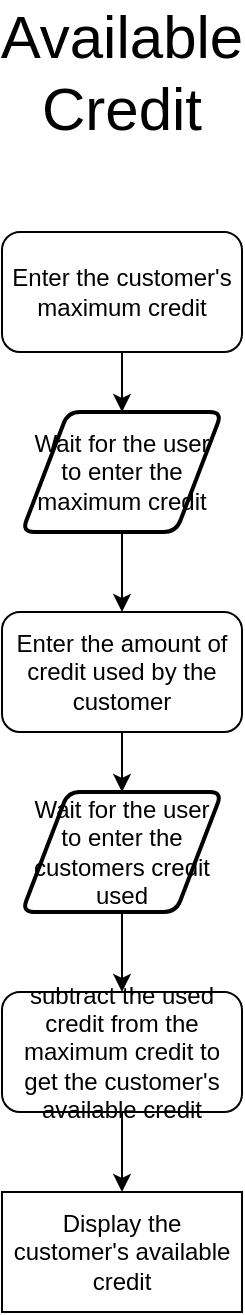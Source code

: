 <mxfile version="14.9.1" type="github"><diagram id="9KdwrYrN88kYXod1a3Lb" name="Page-1"><mxGraphModel dx="780" dy="1112" grid="1" gridSize="10" guides="1" tooltips="1" connect="1" arrows="1" fold="1" page="1" pageScale="1" pageWidth="850" pageHeight="1100" math="0" shadow="0"><root><mxCell id="0"/><mxCell id="1" parent="0"/><mxCell id="BrJYfzBpSnG8BkxQTfL8-5" style="edgeStyle=orthogonalEdgeStyle;rounded=0;orthogonalLoop=1;jettySize=auto;html=1;exitX=0.5;exitY=1;exitDx=0;exitDy=0;" edge="1" parent="1" source="BrJYfzBpSnG8BkxQTfL8-1" target="BrJYfzBpSnG8BkxQTfL8-3"><mxGeometry relative="1" as="geometry"/></mxCell><mxCell id="BrJYfzBpSnG8BkxQTfL8-1" value="Enter the customer's maximum credit" style="rounded=1;whiteSpace=wrap;html=1;" vertex="1" parent="1"><mxGeometry x="310" y="140" width="120" height="60" as="geometry"/></mxCell><mxCell id="BrJYfzBpSnG8BkxQTfL8-7" style="edgeStyle=orthogonalEdgeStyle;rounded=0;orthogonalLoop=1;jettySize=auto;html=1;exitX=0.5;exitY=1;exitDx=0;exitDy=0;entryX=0.5;entryY=0;entryDx=0;entryDy=0;" edge="1" parent="1" source="BrJYfzBpSnG8BkxQTfL8-3" target="BrJYfzBpSnG8BkxQTfL8-6"><mxGeometry relative="1" as="geometry"/></mxCell><mxCell id="BrJYfzBpSnG8BkxQTfL8-3" value="Wait for the user to enter the maximum credit&lt;br&gt;" style="shape=parallelogram;html=1;strokeWidth=2;perimeter=parallelogramPerimeter;whiteSpace=wrap;rounded=1;arcSize=12;size=0.23;" vertex="1" parent="1"><mxGeometry x="320" y="230" width="100" height="60" as="geometry"/></mxCell><mxCell id="BrJYfzBpSnG8BkxQTfL8-9" style="edgeStyle=orthogonalEdgeStyle;rounded=0;orthogonalLoop=1;jettySize=auto;html=1;exitX=0.5;exitY=1;exitDx=0;exitDy=0;" edge="1" parent="1" source="BrJYfzBpSnG8BkxQTfL8-6" target="BrJYfzBpSnG8BkxQTfL8-8"><mxGeometry relative="1" as="geometry"/></mxCell><mxCell id="BrJYfzBpSnG8BkxQTfL8-6" value="Enter the amount of credit used by the customer" style="rounded=1;whiteSpace=wrap;html=1;" vertex="1" parent="1"><mxGeometry x="310" y="330" width="120" height="60" as="geometry"/></mxCell><mxCell id="BrJYfzBpSnG8BkxQTfL8-11" style="edgeStyle=orthogonalEdgeStyle;rounded=0;orthogonalLoop=1;jettySize=auto;html=1;exitX=0.5;exitY=1;exitDx=0;exitDy=0;entryX=0.5;entryY=0;entryDx=0;entryDy=0;" edge="1" parent="1" source="BrJYfzBpSnG8BkxQTfL8-8" target="BrJYfzBpSnG8BkxQTfL8-10"><mxGeometry relative="1" as="geometry"/></mxCell><mxCell id="BrJYfzBpSnG8BkxQTfL8-8" value="Wait for the user to enter the customers credit used" style="shape=parallelogram;html=1;strokeWidth=2;perimeter=parallelogramPerimeter;whiteSpace=wrap;rounded=1;arcSize=12;size=0.23;" vertex="1" parent="1"><mxGeometry x="320" y="420" width="100" height="60" as="geometry"/></mxCell><mxCell id="BrJYfzBpSnG8BkxQTfL8-13" style="edgeStyle=orthogonalEdgeStyle;rounded=0;orthogonalLoop=1;jettySize=auto;html=1;exitX=0.5;exitY=1;exitDx=0;exitDy=0;entryX=0.5;entryY=0;entryDx=0;entryDy=0;" edge="1" parent="1" source="BrJYfzBpSnG8BkxQTfL8-10" target="BrJYfzBpSnG8BkxQTfL8-12"><mxGeometry relative="1" as="geometry"/></mxCell><mxCell id="BrJYfzBpSnG8BkxQTfL8-10" value="subtract the used credit from the maximum credit to get the customer's available credit" style="rounded=1;whiteSpace=wrap;html=1;" vertex="1" parent="1"><mxGeometry x="310" y="520" width="120" height="60" as="geometry"/></mxCell><mxCell id="BrJYfzBpSnG8BkxQTfL8-12" value="Display the customer's available credit" style="rounded=0;whiteSpace=wrap;html=1;" vertex="1" parent="1"><mxGeometry x="310" y="620" width="120" height="60" as="geometry"/></mxCell><mxCell id="BrJYfzBpSnG8BkxQTfL8-14" value="&lt;font style=&quot;font-size: 30px&quot;&gt;Available Credit&lt;/font&gt;" style="text;html=1;strokeColor=none;fillColor=none;align=center;verticalAlign=middle;whiteSpace=wrap;rounded=0;" vertex="1" parent="1"><mxGeometry x="350" y="50" width="40" height="20" as="geometry"/></mxCell></root></mxGraphModel></diagram></mxfile>